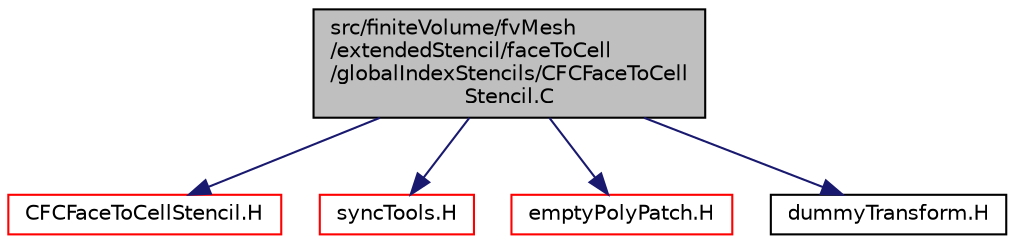 digraph "src/finiteVolume/fvMesh/extendedStencil/faceToCell/globalIndexStencils/CFCFaceToCellStencil.C"
{
  bgcolor="transparent";
  edge [fontname="Helvetica",fontsize="10",labelfontname="Helvetica",labelfontsize="10"];
  node [fontname="Helvetica",fontsize="10",shape=record];
  Node1 [label="src/finiteVolume/fvMesh\l/extendedStencil/faceToCell\l/globalIndexStencils/CFCFaceToCell\lStencil.C",height=0.2,width=0.4,color="black", fillcolor="grey75", style="filled", fontcolor="black"];
  Node1 -> Node2 [color="midnightblue",fontsize="10",style="solid",fontname="Helvetica"];
  Node2 [label="CFCFaceToCellStencil.H",height=0.2,width=0.4,color="red",URL="$a06026.html"];
  Node1 -> Node3 [color="midnightblue",fontsize="10",style="solid",fontname="Helvetica"];
  Node3 [label="syncTools.H",height=0.2,width=0.4,color="red",URL="$a08848.html"];
  Node1 -> Node4 [color="midnightblue",fontsize="10",style="solid",fontname="Helvetica"];
  Node4 [label="emptyPolyPatch.H",height=0.2,width=0.4,color="red",URL="$a08825.html"];
  Node1 -> Node5 [color="midnightblue",fontsize="10",style="solid",fontname="Helvetica"];
  Node5 [label="dummyTransform.H",height=0.2,width=0.4,color="black",URL="$a08846.html",tooltip="Dummy transform to be used with syncTools. "];
}
